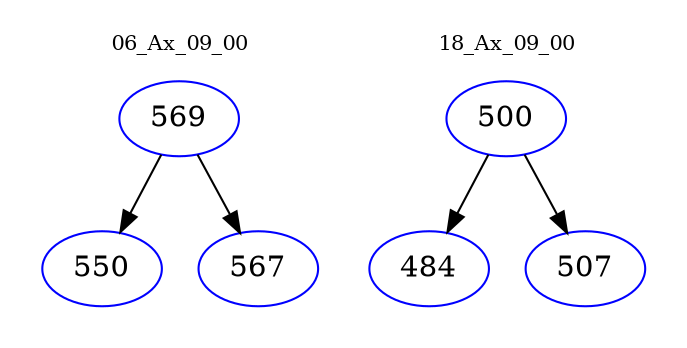 digraph{
subgraph cluster_0 {
color = white
label = "06_Ax_09_00";
fontsize=10;
T0_569 [label="569", color="blue"]
T0_569 -> T0_550 [color="black"]
T0_550 [label="550", color="blue"]
T0_569 -> T0_567 [color="black"]
T0_567 [label="567", color="blue"]
}
subgraph cluster_1 {
color = white
label = "18_Ax_09_00";
fontsize=10;
T1_500 [label="500", color="blue"]
T1_500 -> T1_484 [color="black"]
T1_484 [label="484", color="blue"]
T1_500 -> T1_507 [color="black"]
T1_507 [label="507", color="blue"]
}
}
